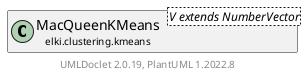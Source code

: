 @startuml
    remove .*\.(Instance|Par|Parameterizer|Factory)$
    set namespaceSeparator none
    hide empty fields
    hide empty methods

    class "<size:14>MacQueenKMeans.Instance\n<size:10>elki.clustering.kmeans" as elki.clustering.kmeans.MacQueenKMeans.Instance [[MacQueenKMeans.Instance.html]] {
        +Instance(Relation<? extends NumberVector>, NumberVectorDistance<?>, double[])
        #iterate(int): int
        #getLogger(): Logging
        -updateMeanAndAssignment(int, NumberVector, DBIDIter): boolean
    }

    abstract class "<size:14>AbstractKMeans.Instance\n<size:10>elki.clustering.kmeans" as elki.clustering.kmeans.AbstractKMeans.Instance [[AbstractKMeans.Instance.html]] {
        {abstract} #iterate(int): int
        {abstract} #getLogger(): Logging
    }
    class "<size:14>MacQueenKMeans\n<size:10>elki.clustering.kmeans" as elki.clustering.kmeans.MacQueenKMeans<V extends NumberVector> [[MacQueenKMeans.html]]

    elki.clustering.kmeans.AbstractKMeans.Instance <|-- elki.clustering.kmeans.MacQueenKMeans.Instance
    elki.clustering.kmeans.MacQueenKMeans +-- elki.clustering.kmeans.MacQueenKMeans.Instance

    center footer UMLDoclet 2.0.19, PlantUML 1.2022.8
@enduml
